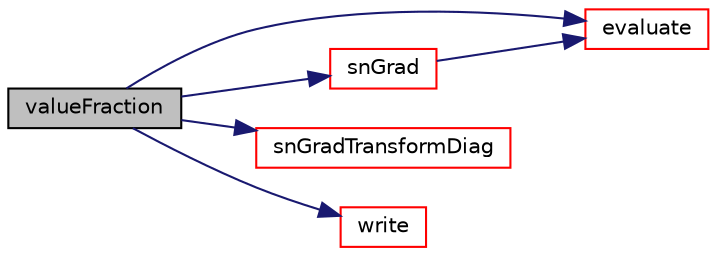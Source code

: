 digraph "valueFraction"
{
  bgcolor="transparent";
  edge [fontname="Helvetica",fontsize="10",labelfontname="Helvetica",labelfontsize="10"];
  node [fontname="Helvetica",fontsize="10",shape=record];
  rankdir="LR";
  Node40 [label="valueFraction",height=0.2,width=0.4,color="black", fillcolor="grey75", style="filled", fontcolor="black"];
  Node40 -> Node41 [color="midnightblue",fontsize="10",style="solid",fontname="Helvetica"];
  Node41 [label="evaluate",height=0.2,width=0.4,color="red",URL="$a23009.html#a3b59c070ab0408e3bbb21927540159f4",tooltip="Evaluate the patch field. "];
  Node40 -> Node47 [color="midnightblue",fontsize="10",style="solid",fontname="Helvetica"];
  Node47 [label="snGrad",height=0.2,width=0.4,color="red",URL="$a23009.html#a4e21804a54c15c57d187b21feff6f267",tooltip="Return gradient at boundary. "];
  Node47 -> Node41 [color="midnightblue",fontsize="10",style="solid",fontname="Helvetica"];
  Node40 -> Node48 [color="midnightblue",fontsize="10",style="solid",fontname="Helvetica"];
  Node48 [label="snGradTransformDiag",height=0.2,width=0.4,color="red",URL="$a23009.html#ad369a69e9725d4bf2e6f522035c8d53d",tooltip="Return face-gradient transform diagonal. "];
  Node40 -> Node55 [color="midnightblue",fontsize="10",style="solid",fontname="Helvetica"];
  Node55 [label="write",height=0.2,width=0.4,color="red",URL="$a23009.html#a293fdfec8bdfbd5c3913ab4c9f3454ff",tooltip="Write. "];
}
